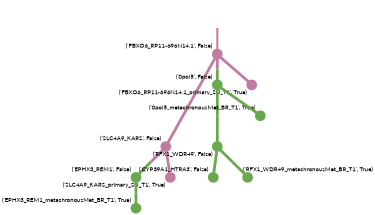 strict digraph  {
graph[splines=false]; nodesep=0.7; rankdir=TB; ranksep=0.6; forcelabels=true; dpi=600; size=2.5;
0 [color="#c27ba0ff", fillcolor="#c27ba0ff", fixedsize=true, fontname=Lato, fontsize="12pt", height="0.25", label="", penwidth=3, shape=circle, style=filled, xlabel="('FBXO6_RP11-696N14.1', False)"];
1 [color="#c27ba0ff", fillcolor="#c27ba0ff", fixedsize=true, fontname=Lato, fontsize="12pt", height="0.25", label="", penwidth=3, shape=circle, style=filled, xlabel="('SLC4A9_KARS', False)"];
5 [color="#6aa84fff", fillcolor="#6aa84fff", fixedsize=true, fontname=Lato, fontsize="12pt", height="0.25", label="", penwidth=3, shape=circle, style=filled, xlabel="('0pol5', False)"];
9 [color="#c27ba0ff", fillcolor="#c27ba0ff", fixedsize=true, fontname=Lato, fontsize="12pt", height="0.25", label="", penwidth=3, shape=circle, style=filled, xlabel="('FBXO6_RP11-696N14.1_primary_SU_T1', True)"];
4 [color="#6aa84fff", fillcolor="#6aa84fff", fixedsize=true, fontname=Lato, fontsize="12pt", height="0.25", label="", penwidth=3, shape=circle, style=filled, xlabel="('EPHX3_REM1', False)"];
10 [color="#c27ba0ff", fillcolor="#c27ba0ff", fixedsize=true, fontname=Lato, fontsize="12pt", height="0.25", label="", penwidth=3, shape=circle, style=filled, xlabel="('SLC4A9_KARS_primary_SU_T1', True)"];
2 [color="#6aa84fff", fillcolor="#6aa84fff", fixedsize=true, fontname=Lato, fontsize="12pt", height="0.25", label="", penwidth=3, shape=circle, style=filled, xlabel="('RFX1_WDR49', False)"];
3 [color="#6aa84fff", fillcolor="#6aa84fff", fixedsize=true, fontname=Lato, fontsize="12pt", height="0.25", label="", penwidth=3, shape=circle, style=filled, xlabel="('CYP39A1_HTRA3', False)"];
7 [color="#6aa84fff", fillcolor="#6aa84fff", fixedsize=true, fontname=Lato, fontsize="12pt", height="0.25", label="", penwidth=3, shape=circle, style=filled, xlabel="('RFX1_WDR49_metachronousMet_BR_T1', True)"];
8 [color="#6aa84fff", fillcolor="#6aa84fff", fixedsize=true, fontname=Lato, fontsize="12pt", height="0.25", label="", penwidth=3, shape=circle, style=filled, xlabel="('EPHX3_REM1_metachronousMet_BR_T1', True)"];
6 [color="#6aa84fff", fillcolor="#6aa84fff", fixedsize=true, fontname=Lato, fontsize="12pt", height="0.25", label="", penwidth=3, shape=circle, style=filled, xlabel="('0pol5_metachronousMet_BR_T1', True)"];
normal [label="", penwidth=3, style=invis, xlabel="('FBXO6_RP11-696N14.1', False)"];
0 -> 1  [arrowsize=0, color="#c27ba0ff;0.5:#c27ba0ff", minlen="3.0", penwidth="5.5", style=solid];
0 -> 5  [arrowsize=0, color="#c27ba0ff;0.5:#6aa84fff", minlen="1.3636363744735718", penwidth="5.5", style=solid];
0 -> 9  [arrowsize=0, color="#c27ba0ff;0.5:#c27ba0ff", minlen="1.3636363744735718", penwidth="5.5", style=solid];
1 -> 4  [arrowsize=0, color="#c27ba0ff;0.5:#6aa84fff", minlen="1.7272727489471436", penwidth="5.5", style=solid];
1 -> 10  [arrowsize=0, color="#c27ba0ff;0.5:#c27ba0ff", minlen="1.3636363744735718", penwidth="5.5", style=solid];
5 -> 2  [arrowsize=0, color="#6aa84fff;0.5:#6aa84fff", minlen="2.3636362552642822", penwidth="5.5", style=solid];
5 -> 6  [arrowsize=0, color="#6aa84fff;0.5:#6aa84fff", minlen="1.3636363744735718", penwidth="5.5", style=solid];
4 -> 8  [arrowsize=0, color="#6aa84fff;0.5:#6aa84fff", minlen="1.3636363744735718", penwidth="5.5", style=solid];
2 -> 3  [arrowsize=0, color="#6aa84fff;0.5:#6aa84fff", minlen="1.7272727489471436", penwidth="5.5", style=solid];
2 -> 7  [arrowsize=0, color="#6aa84fff;0.5:#6aa84fff", minlen="1.3636363744735718", penwidth="5.5", style=solid];
normal -> 0  [arrowsize=0, color="#c27ba0ff", label="", penwidth=4, style=solid];
}
